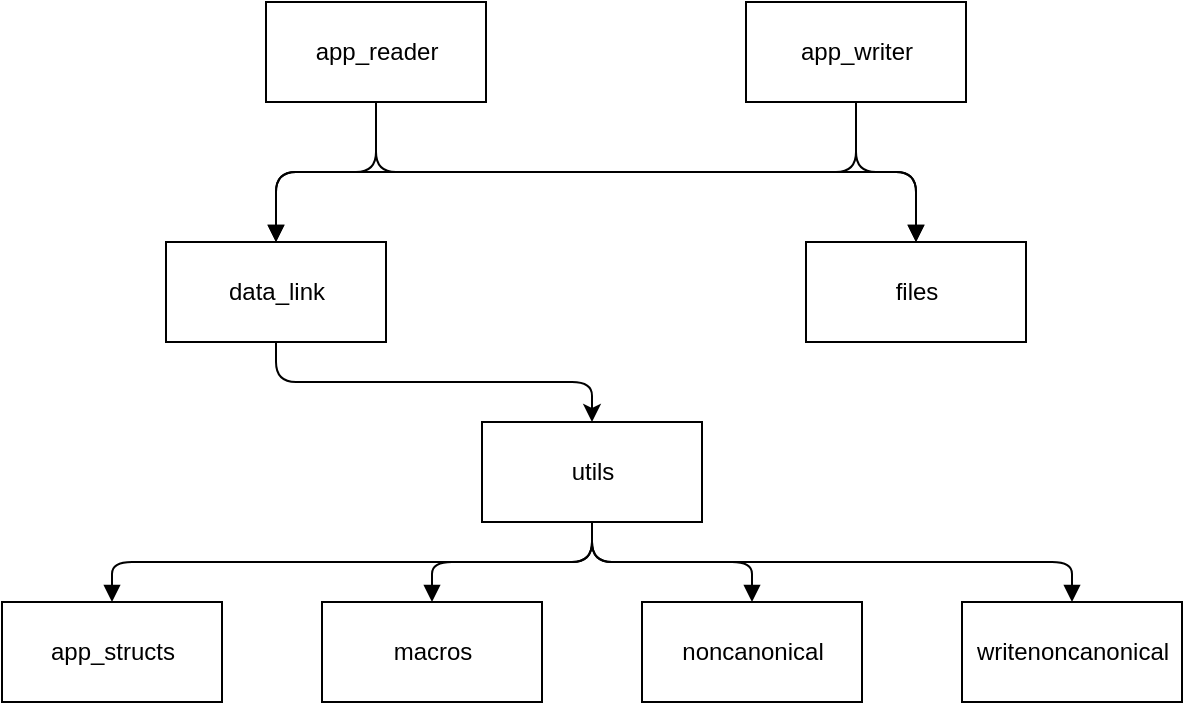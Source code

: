 <mxfile version="13.8.1" type="device"><diagram name="Page-1" id="efa7a0a1-bf9b-a30e-e6df-94a7791c09e9"><mxGraphModel dx="463" dy="756" grid="1" gridSize="10" guides="1" tooltips="1" connect="1" arrows="1" fold="1" page="1" pageScale="1" pageWidth="826" pageHeight="1169" background="#ffffff" math="0" shadow="0"><root><mxCell id="0"/><mxCell id="1" parent="0"/><mxCell id="uHPwrHiLFeKyYd7KZDKp-114" value="app_reader" style="html=1;" parent="1" vertex="1"><mxGeometry x="250" y="100" width="110" height="50" as="geometry"/></mxCell><mxCell id="uHPwrHiLFeKyYd7KZDKp-115" value="app_writer" style="html=1;" parent="1" vertex="1"><mxGeometry x="490" y="100" width="110" height="50" as="geometry"/></mxCell><mxCell id="uHPwrHiLFeKyYd7KZDKp-116" value="data_link" style="html=1;" parent="1" vertex="1"><mxGeometry x="200" y="220" width="110" height="50" as="geometry"/></mxCell><mxCell id="uHPwrHiLFeKyYd7KZDKp-119" value="utils" style="html=1;" parent="1" vertex="1"><mxGeometry x="358" y="310" width="110" height="50" as="geometry"/></mxCell><mxCell id="uHPwrHiLFeKyYd7KZDKp-120" value="" style="endArrow=classic;startArrow=none;endFill=1;startFill=0;html=1;exitX=0.5;exitY=1;exitDx=0;exitDy=0;entryX=0.5;entryY=0;entryDx=0;entryDy=0;edgeStyle=orthogonalEdgeStyle;" parent="1" source="uHPwrHiLFeKyYd7KZDKp-116" target="uHPwrHiLFeKyYd7KZDKp-119" edge="1"><mxGeometry width="160" relative="1" as="geometry"><mxPoint x="350" y="290" as="sourcePoint"/><mxPoint x="510" y="290" as="targetPoint"/></mxGeometry></mxCell><mxCell id="uHPwrHiLFeKyYd7KZDKp-121" value="app_structs" style="html=1;" parent="1" vertex="1"><mxGeometry x="118" y="400" width="110" height="50" as="geometry"/></mxCell><mxCell id="uHPwrHiLFeKyYd7KZDKp-122" value="macros" style="html=1;" parent="1" vertex="1"><mxGeometry x="278" y="400" width="110" height="50" as="geometry"/></mxCell><mxCell id="uHPwrHiLFeKyYd7KZDKp-123" value="noncanonical" style="html=1;" parent="1" vertex="1"><mxGeometry x="438" y="400" width="110" height="50" as="geometry"/></mxCell><mxCell id="uHPwrHiLFeKyYd7KZDKp-124" value="writenoncanonical" style="html=1;" parent="1" vertex="1"><mxGeometry x="598" y="400" width="110" height="50" as="geometry"/></mxCell><mxCell id="uHPwrHiLFeKyYd7KZDKp-125" value="" style="endArrow=none;startArrow=block;endFill=0;startFill=1;html=1;exitX=0.5;exitY=0;exitDx=0;exitDy=0;entryX=0.5;entryY=1;entryDx=0;entryDy=0;edgeStyle=orthogonalEdgeStyle;" parent="1" source="uHPwrHiLFeKyYd7KZDKp-121" target="uHPwrHiLFeKyYd7KZDKp-119" edge="1"><mxGeometry width="160" relative="1" as="geometry"><mxPoint x="320" y="310" as="sourcePoint"/><mxPoint x="480" y="310" as="targetPoint"/></mxGeometry></mxCell><mxCell id="uHPwrHiLFeKyYd7KZDKp-126" value="" style="endArrow=none;startArrow=block;endFill=0;startFill=1;html=1;exitX=0.5;exitY=0;exitDx=0;exitDy=0;entryX=0.5;entryY=1;entryDx=0;entryDy=0;edgeStyle=orthogonalEdgeStyle;" parent="1" source="uHPwrHiLFeKyYd7KZDKp-122" target="uHPwrHiLFeKyYd7KZDKp-119" edge="1"><mxGeometry width="160" relative="1" as="geometry"><mxPoint x="183" y="410" as="sourcePoint"/><mxPoint x="423" y="370" as="targetPoint"/></mxGeometry></mxCell><mxCell id="uHPwrHiLFeKyYd7KZDKp-127" value="" style="endArrow=none;startArrow=block;endFill=0;startFill=1;html=1;exitX=0.5;exitY=0;exitDx=0;exitDy=0;entryX=0.5;entryY=1;entryDx=0;entryDy=0;edgeStyle=orthogonalEdgeStyle;" parent="1" source="uHPwrHiLFeKyYd7KZDKp-123" target="uHPwrHiLFeKyYd7KZDKp-119" edge="1"><mxGeometry width="160" relative="1" as="geometry"><mxPoint x="193" y="420" as="sourcePoint"/><mxPoint x="433" y="380" as="targetPoint"/></mxGeometry></mxCell><mxCell id="uHPwrHiLFeKyYd7KZDKp-128" value="" style="endArrow=none;startArrow=block;endFill=0;startFill=1;html=1;exitX=0.5;exitY=0;exitDx=0;exitDy=0;entryX=0.5;entryY=1;entryDx=0;entryDy=0;edgeStyle=orthogonalEdgeStyle;" parent="1" source="uHPwrHiLFeKyYd7KZDKp-124" target="uHPwrHiLFeKyYd7KZDKp-119" edge="1"><mxGeometry width="160" relative="1" as="geometry"><mxPoint x="203" y="430" as="sourcePoint"/><mxPoint x="443" y="390" as="targetPoint"/></mxGeometry></mxCell><mxCell id="KK-FkL_AWgnjdfZn5m0_-1" value="files" style="html=1;" vertex="1" parent="1"><mxGeometry x="520" y="220" width="110" height="50" as="geometry"/></mxCell><mxCell id="KK-FkL_AWgnjdfZn5m0_-2" value="" style="endArrow=block;startArrow=none;endFill=1;startFill=0;html=1;exitX=0.5;exitY=1;exitDx=0;exitDy=0;entryX=0.5;entryY=0;entryDx=0;entryDy=0;edgeStyle=orthogonalEdgeStyle;" edge="1" parent="1" source="uHPwrHiLFeKyYd7KZDKp-115" target="KK-FkL_AWgnjdfZn5m0_-1"><mxGeometry width="160" relative="1" as="geometry"><mxPoint x="550" y="160" as="sourcePoint"/><mxPoint x="710" y="160" as="targetPoint"/></mxGeometry></mxCell><mxCell id="KK-FkL_AWgnjdfZn5m0_-4" value="" style="endArrow=block;startArrow=none;endFill=1;startFill=0;html=1;exitX=0.5;exitY=1;exitDx=0;exitDy=0;entryX=0.5;entryY=0;entryDx=0;entryDy=0;edgeStyle=orthogonalEdgeStyle;" edge="1" parent="1" source="uHPwrHiLFeKyYd7KZDKp-115" target="uHPwrHiLFeKyYd7KZDKp-116"><mxGeometry width="160" relative="1" as="geometry"><mxPoint x="555" y="160" as="sourcePoint"/><mxPoint x="585" y="230" as="targetPoint"/></mxGeometry></mxCell><mxCell id="KK-FkL_AWgnjdfZn5m0_-5" value="" style="endArrow=block;startArrow=none;endFill=1;startFill=0;html=1;exitX=0.5;exitY=1;exitDx=0;exitDy=0;entryX=0.5;entryY=0;entryDx=0;entryDy=0;edgeStyle=orthogonalEdgeStyle;" edge="1" parent="1" source="uHPwrHiLFeKyYd7KZDKp-114" target="uHPwrHiLFeKyYd7KZDKp-116"><mxGeometry width="160" relative="1" as="geometry"><mxPoint x="555" y="160" as="sourcePoint"/><mxPoint x="265" y="230" as="targetPoint"/></mxGeometry></mxCell><mxCell id="KK-FkL_AWgnjdfZn5m0_-6" value="" style="endArrow=block;startArrow=none;endFill=1;startFill=0;html=1;exitX=0.5;exitY=1;exitDx=0;exitDy=0;entryX=0.5;entryY=0;entryDx=0;entryDy=0;edgeStyle=orthogonalEdgeStyle;" edge="1" parent="1" source="uHPwrHiLFeKyYd7KZDKp-114" target="KK-FkL_AWgnjdfZn5m0_-1"><mxGeometry width="160" relative="1" as="geometry"><mxPoint x="315" y="160" as="sourcePoint"/><mxPoint x="265" y="230" as="targetPoint"/></mxGeometry></mxCell></root></mxGraphModel></diagram></mxfile>